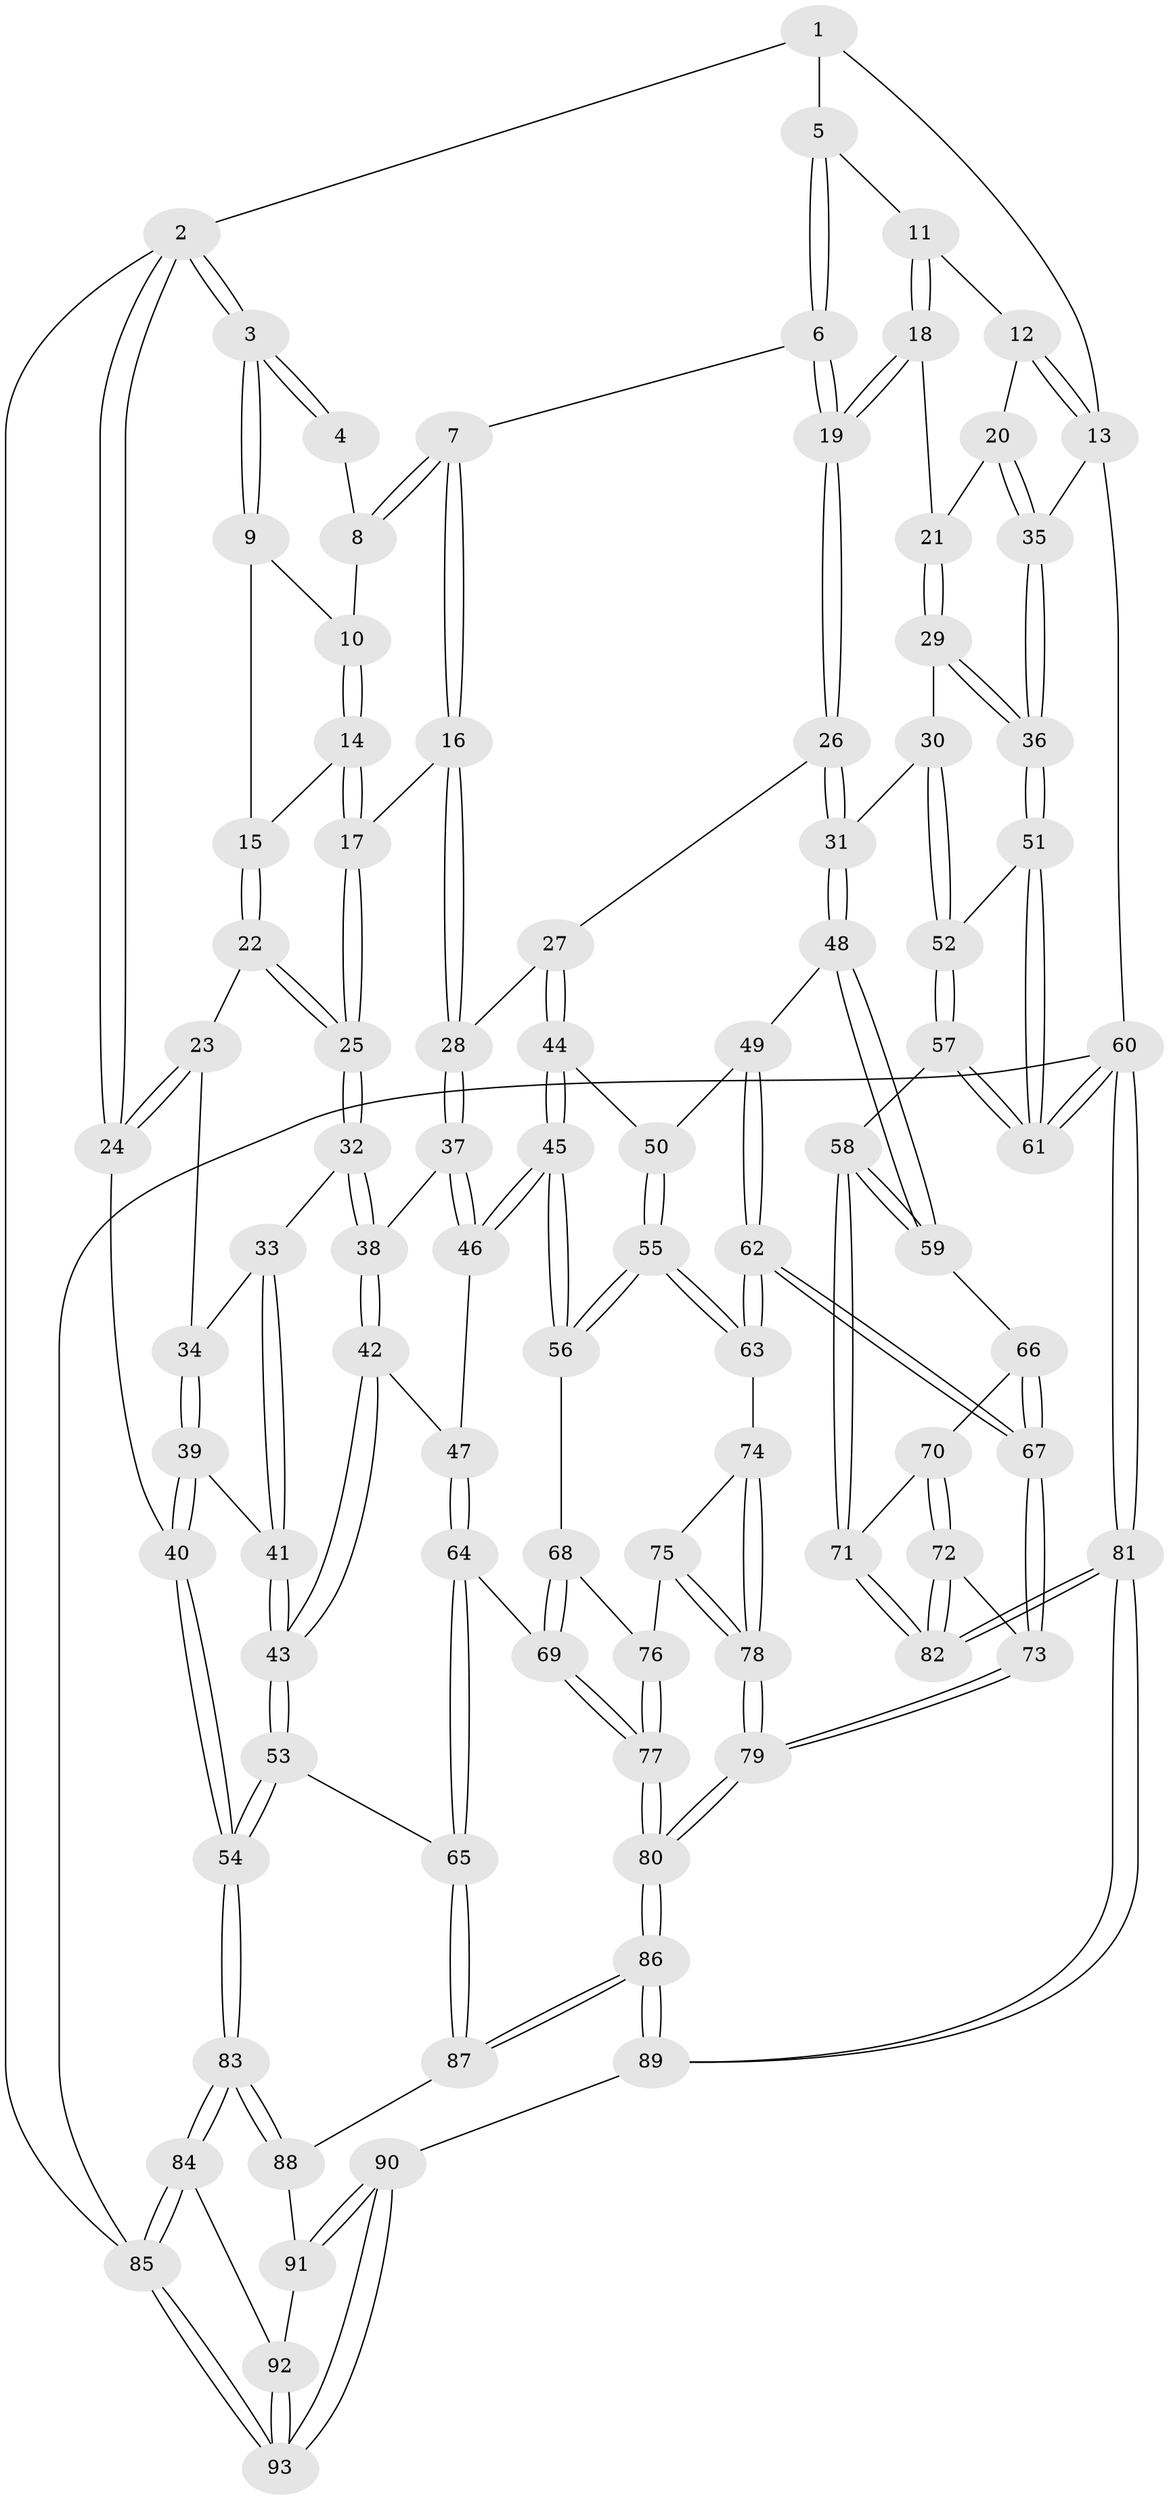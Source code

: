 // Generated by graph-tools (version 1.1) at 2025/03/03/09/25 03:03:26]
// undirected, 93 vertices, 229 edges
graph export_dot {
graph [start="1"]
  node [color=gray90,style=filled];
  1 [pos="+0.6472201555762128+0"];
  2 [pos="+0+0"];
  3 [pos="+0+0"];
  4 [pos="+0.34131958954554+0"];
  5 [pos="+0.6564218574954731+0"];
  6 [pos="+0.5774572215904766+0.19428839094266043"];
  7 [pos="+0.39465726947239244+0.24582094032548116"];
  8 [pos="+0.26930805014600195+0.10394094384046279"];
  9 [pos="+0.0005777480724837313+0"];
  10 [pos="+0.2225812471504931+0.13662440946299317"];
  11 [pos="+0.8207629111214642+0.13351545013645263"];
  12 [pos="+0.9114182713437801+0.13663274803709885"];
  13 [pos="+1+0"];
  14 [pos="+0.2054938829068297+0.1551313129198057"];
  15 [pos="+0.10716780106976259+0.204833694147584"];
  16 [pos="+0.3718162955586005+0.3024034755563913"];
  17 [pos="+0.26636333702408815+0.3595331565743503"];
  18 [pos="+0.8348439753665842+0.22023720575742356"];
  19 [pos="+0.6167976709883357+0.314635684231886"];
  20 [pos="+1+0.29161775336928464"];
  21 [pos="+0.8620516259479913+0.2993793071538409"];
  22 [pos="+0.07815148037371855+0.23977886254776762"];
  23 [pos="+0.0019986695985489498+0.2776903911521054"];
  24 [pos="+0+0.30792053739092623"];
  25 [pos="+0.24462397554319448+0.3875079762383395"];
  26 [pos="+0.6372264293509927+0.41244744945465517"];
  27 [pos="+0.4926645020742771+0.434820729757594"];
  28 [pos="+0.45452732466660273+0.4227840321520017"];
  29 [pos="+0.7819742050707517+0.43062924405297315"];
  30 [pos="+0.7586167046189455+0.4466190266630401"];
  31 [pos="+0.6818853514707636+0.454317694044755"];
  32 [pos="+0.2392640865495746+0.4110053470131754"];
  33 [pos="+0.14355051308124886+0.4343636406602039"];
  34 [pos="+0.12558865316340265+0.4289745855525829"];
  35 [pos="+1+0.3247364277607869"];
  36 [pos="+1+0.4735241193029486"];
  37 [pos="+0.3342200006447861+0.4865030792790653"];
  38 [pos="+0.2598609121431283+0.44864352036373767"];
  39 [pos="+0+0.5005435172859147"];
  40 [pos="+0+0.5016290720661061"];
  41 [pos="+0.11644287715072699+0.5577176167042444"];
  42 [pos="+0.2099640069556737+0.5811408069380284"];
  43 [pos="+0.14809877630177606+0.6111472653350487"];
  44 [pos="+0.44197891657254135+0.5751645270729089"];
  45 [pos="+0.4019840549453159+0.6097151609923629"];
  46 [pos="+0.37389097396041543+0.5930468107780533"];
  47 [pos="+0.28755256281683117+0.6182978573924978"];
  48 [pos="+0.6638526075920549+0.5199704902952507"];
  49 [pos="+0.6271522412483276+0.5511521579400238"];
  50 [pos="+0.5572637830557334+0.5749706214731455"];
  51 [pos="+1+0.47588353756475926"];
  52 [pos="+0.8759790109092954+0.5904270003315635"];
  53 [pos="+0.1207135257268983+0.6804401552690893"];
  54 [pos="+0+0.6928344235215548"];
  55 [pos="+0.4757967152073286+0.6814006419569933"];
  56 [pos="+0.4151061338338548+0.64961584775775"];
  57 [pos="+0.8764635785072542+0.666166301410947"];
  58 [pos="+0.8674903676255012+0.6824965165358986"];
  59 [pos="+0.6896027418718892+0.5998427453942824"];
  60 [pos="+1+1"];
  61 [pos="+1+0.6624994205800232"];
  62 [pos="+0.5411161720972281+0.7309165504055114"];
  63 [pos="+0.5194746163882913+0.722114518350697"];
  64 [pos="+0.26604357862678946+0.7333326587419745"];
  65 [pos="+0.19021207565705534+0.7788063809968581"];
  66 [pos="+0.6914331418040174+0.6307660533259074"];
  67 [pos="+0.5429661269776417+0.7331363480955515"];
  68 [pos="+0.3977338975030416+0.6761928508923647"];
  69 [pos="+0.2879444793764125+0.7330243243343979"];
  70 [pos="+0.6969880888272476+0.6738415152968914"];
  71 [pos="+0.8598106885778646+0.7135076433477123"];
  72 [pos="+0.6611874776241188+0.8252375631716151"];
  73 [pos="+0.5683756117396919+0.7677178587275361"];
  74 [pos="+0.4819158460337627+0.7496204199898956"];
  75 [pos="+0.4021632794473795+0.7496084320895173"];
  76 [pos="+0.3953427898814289+0.7426600849893534"];
  77 [pos="+0.35855247484752223+0.7819503384955208"];
  78 [pos="+0.4339054740959374+0.7912117771716601"];
  79 [pos="+0.41252935235394045+0.8917868048028428"];
  80 [pos="+0.38477212457810794+0.9365326773112438"];
  81 [pos="+0.8741979239154912+1"];
  82 [pos="+0.8636014255332782+1"];
  83 [pos="+0+0.732869924034747"];
  84 [pos="+0+0.8333791192399927"];
  85 [pos="+0+1"];
  86 [pos="+0.37699484993677235+0.9612666466354918"];
  87 [pos="+0.18892118766579896+0.8104661612609985"];
  88 [pos="+0.17532185261333988+0.8226577182626008"];
  89 [pos="+0.426968387002938+1"];
  90 [pos="+0.1724558189534865+1"];
  91 [pos="+0.15065420988941247+0.8509636783106888"];
  92 [pos="+0.06990269070222549+0.8852770314958968"];
  93 [pos="+0.08166951525507571+1"];
  1 -- 2;
  1 -- 5;
  1 -- 13;
  2 -- 3;
  2 -- 3;
  2 -- 24;
  2 -- 24;
  2 -- 85;
  3 -- 4;
  3 -- 4;
  3 -- 9;
  3 -- 9;
  4 -- 8;
  5 -- 6;
  5 -- 6;
  5 -- 11;
  6 -- 7;
  6 -- 19;
  6 -- 19;
  7 -- 8;
  7 -- 8;
  7 -- 16;
  7 -- 16;
  8 -- 10;
  9 -- 10;
  9 -- 15;
  10 -- 14;
  10 -- 14;
  11 -- 12;
  11 -- 18;
  11 -- 18;
  12 -- 13;
  12 -- 13;
  12 -- 20;
  13 -- 35;
  13 -- 60;
  14 -- 15;
  14 -- 17;
  14 -- 17;
  15 -- 22;
  15 -- 22;
  16 -- 17;
  16 -- 28;
  16 -- 28;
  17 -- 25;
  17 -- 25;
  18 -- 19;
  18 -- 19;
  18 -- 21;
  19 -- 26;
  19 -- 26;
  20 -- 21;
  20 -- 35;
  20 -- 35;
  21 -- 29;
  21 -- 29;
  22 -- 23;
  22 -- 25;
  22 -- 25;
  23 -- 24;
  23 -- 24;
  23 -- 34;
  24 -- 40;
  25 -- 32;
  25 -- 32;
  26 -- 27;
  26 -- 31;
  26 -- 31;
  27 -- 28;
  27 -- 44;
  27 -- 44;
  28 -- 37;
  28 -- 37;
  29 -- 30;
  29 -- 36;
  29 -- 36;
  30 -- 31;
  30 -- 52;
  30 -- 52;
  31 -- 48;
  31 -- 48;
  32 -- 33;
  32 -- 38;
  32 -- 38;
  33 -- 34;
  33 -- 41;
  33 -- 41;
  34 -- 39;
  34 -- 39;
  35 -- 36;
  35 -- 36;
  36 -- 51;
  36 -- 51;
  37 -- 38;
  37 -- 46;
  37 -- 46;
  38 -- 42;
  38 -- 42;
  39 -- 40;
  39 -- 40;
  39 -- 41;
  40 -- 54;
  40 -- 54;
  41 -- 43;
  41 -- 43;
  42 -- 43;
  42 -- 43;
  42 -- 47;
  43 -- 53;
  43 -- 53;
  44 -- 45;
  44 -- 45;
  44 -- 50;
  45 -- 46;
  45 -- 46;
  45 -- 56;
  45 -- 56;
  46 -- 47;
  47 -- 64;
  47 -- 64;
  48 -- 49;
  48 -- 59;
  48 -- 59;
  49 -- 50;
  49 -- 62;
  49 -- 62;
  50 -- 55;
  50 -- 55;
  51 -- 52;
  51 -- 61;
  51 -- 61;
  52 -- 57;
  52 -- 57;
  53 -- 54;
  53 -- 54;
  53 -- 65;
  54 -- 83;
  54 -- 83;
  55 -- 56;
  55 -- 56;
  55 -- 63;
  55 -- 63;
  56 -- 68;
  57 -- 58;
  57 -- 61;
  57 -- 61;
  58 -- 59;
  58 -- 59;
  58 -- 71;
  58 -- 71;
  59 -- 66;
  60 -- 61;
  60 -- 61;
  60 -- 81;
  60 -- 81;
  60 -- 85;
  62 -- 63;
  62 -- 63;
  62 -- 67;
  62 -- 67;
  63 -- 74;
  64 -- 65;
  64 -- 65;
  64 -- 69;
  65 -- 87;
  65 -- 87;
  66 -- 67;
  66 -- 67;
  66 -- 70;
  67 -- 73;
  67 -- 73;
  68 -- 69;
  68 -- 69;
  68 -- 76;
  69 -- 77;
  69 -- 77;
  70 -- 71;
  70 -- 72;
  70 -- 72;
  71 -- 82;
  71 -- 82;
  72 -- 73;
  72 -- 82;
  72 -- 82;
  73 -- 79;
  73 -- 79;
  74 -- 75;
  74 -- 78;
  74 -- 78;
  75 -- 76;
  75 -- 78;
  75 -- 78;
  76 -- 77;
  76 -- 77;
  77 -- 80;
  77 -- 80;
  78 -- 79;
  78 -- 79;
  79 -- 80;
  79 -- 80;
  80 -- 86;
  80 -- 86;
  81 -- 82;
  81 -- 82;
  81 -- 89;
  81 -- 89;
  83 -- 84;
  83 -- 84;
  83 -- 88;
  83 -- 88;
  84 -- 85;
  84 -- 85;
  84 -- 92;
  85 -- 93;
  85 -- 93;
  86 -- 87;
  86 -- 87;
  86 -- 89;
  86 -- 89;
  87 -- 88;
  88 -- 91;
  89 -- 90;
  90 -- 91;
  90 -- 91;
  90 -- 93;
  90 -- 93;
  91 -- 92;
  92 -- 93;
  92 -- 93;
}
